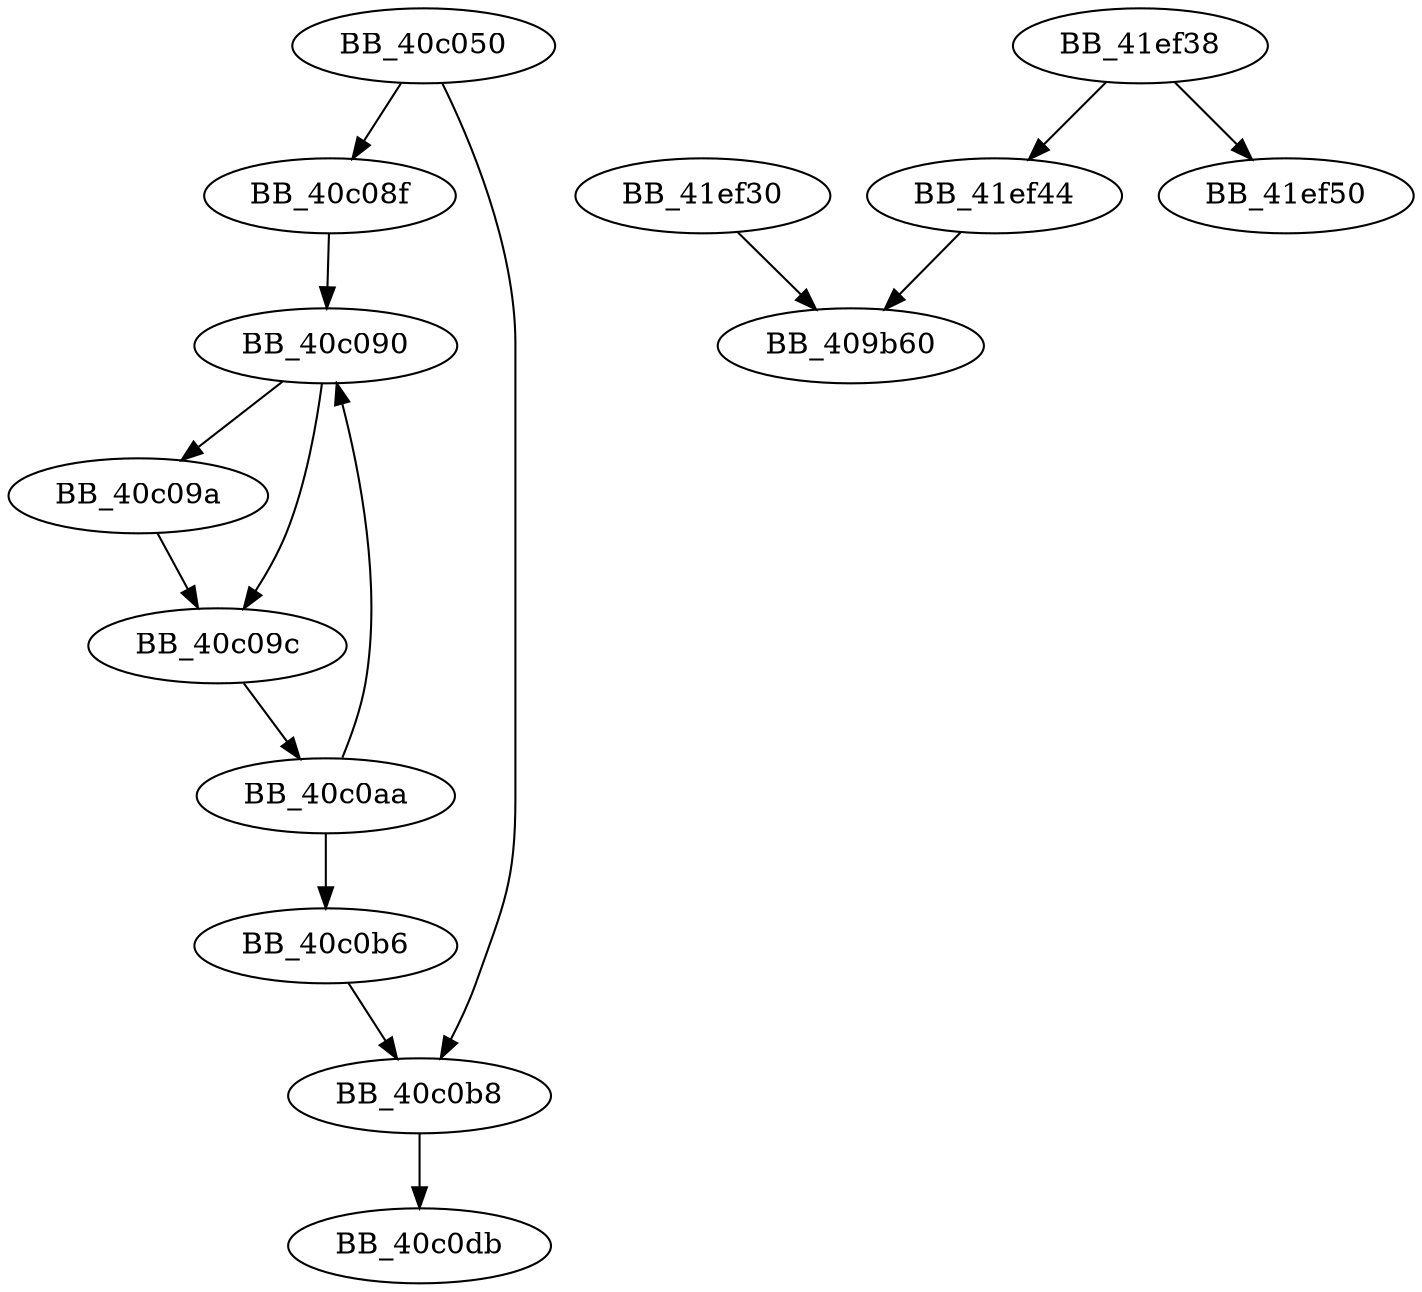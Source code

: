 DiGraph sub_40C050{
BB_40c050->BB_40c08f
BB_40c050->BB_40c0b8
BB_40c08f->BB_40c090
BB_40c090->BB_40c09a
BB_40c090->BB_40c09c
BB_40c09a->BB_40c09c
BB_40c09c->BB_40c0aa
BB_40c0aa->BB_40c090
BB_40c0aa->BB_40c0b6
BB_40c0b6->BB_40c0b8
BB_40c0b8->BB_40c0db
BB_41ef30->BB_409b60
BB_41ef38->BB_41ef44
BB_41ef38->BB_41ef50
BB_41ef44->BB_409b60
}
